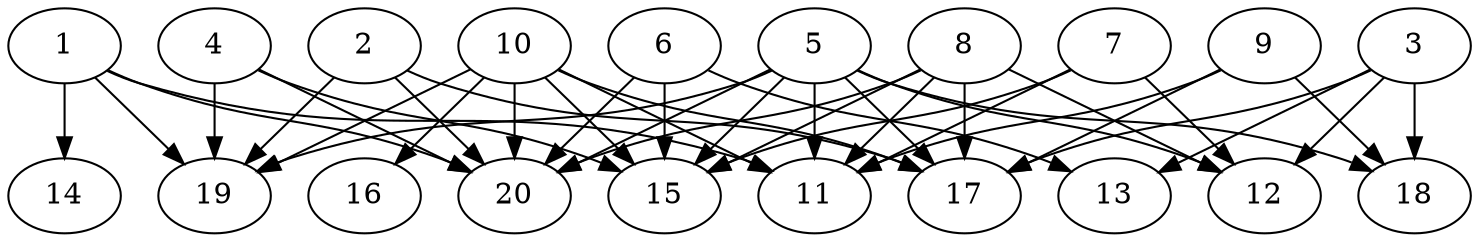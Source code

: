 // DAG automatically generated by daggen at Tue Jul 23 14:29:40 2019
// ./daggen --dot -n 20 --ccr 0.3 --fat 0.7 --regular 0.5 --density 0.7 --mindata 5242880 --maxdata 52428800 
digraph G {
  1 [size="56883200", alpha="0.19", expect_size="17064960"] 
  1 -> 11 [size ="17064960"]
  1 -> 14 [size ="17064960"]
  1 -> 19 [size ="17064960"]
  1 -> 20 [size ="17064960"]
  2 [size="32314027", alpha="0.01", expect_size="9694208"] 
  2 -> 17 [size ="9694208"]
  2 -> 19 [size ="9694208"]
  2 -> 20 [size ="9694208"]
  3 [size="77455360", alpha="0.10", expect_size="23236608"] 
  3 -> 12 [size ="23236608"]
  3 -> 13 [size ="23236608"]
  3 -> 17 [size ="23236608"]
  3 -> 18 [size ="23236608"]
  4 [size="73728000", alpha="0.19", expect_size="22118400"] 
  4 -> 15 [size ="22118400"]
  4 -> 19 [size ="22118400"]
  4 -> 20 [size ="22118400"]
  5 [size="125730133", alpha="0.14", expect_size="37719040"] 
  5 -> 11 [size ="37719040"]
  5 -> 12 [size ="37719040"]
  5 -> 15 [size ="37719040"]
  5 -> 17 [size ="37719040"]
  5 -> 18 [size ="37719040"]
  5 -> 19 [size ="37719040"]
  5 -> 20 [size ="37719040"]
  6 [size="95105707", alpha="0.15", expect_size="28531712"] 
  6 -> 13 [size ="28531712"]
  6 -> 15 [size ="28531712"]
  6 -> 20 [size ="28531712"]
  7 [size="114851840", alpha="0.02", expect_size="34455552"] 
  7 -> 11 [size ="34455552"]
  7 -> 12 [size ="34455552"]
  7 -> 15 [size ="34455552"]
  8 [size="85015893", alpha="0.09", expect_size="25504768"] 
  8 -> 11 [size ="25504768"]
  8 -> 12 [size ="25504768"]
  8 -> 15 [size ="25504768"]
  8 -> 17 [size ="25504768"]
  8 -> 20 [size ="25504768"]
  9 [size="132068693", alpha="0.07", expect_size="39620608"] 
  9 -> 11 [size ="39620608"]
  9 -> 17 [size ="39620608"]
  9 -> 18 [size ="39620608"]
  10 [size="170260480", alpha="0.03", expect_size="51078144"] 
  10 -> 11 [size ="51078144"]
  10 -> 15 [size ="51078144"]
  10 -> 16 [size ="51078144"]
  10 -> 17 [size ="51078144"]
  10 -> 19 [size ="51078144"]
  10 -> 20 [size ="51078144"]
  11 [size="170192213", alpha="0.13", expect_size="51057664"] 
  12 [size="164976640", alpha="0.05", expect_size="49492992"] 
  13 [size="171127467", alpha="0.04", expect_size="51338240"] 
  14 [size="95726933", alpha="0.13", expect_size="28718080"] 
  15 [size="91774293", alpha="0.15", expect_size="27532288"] 
  16 [size="40895147", alpha="0.14", expect_size="12268544"] 
  17 [size="159750827", alpha="0.00", expect_size="47925248"] 
  18 [size="20073813", alpha="0.19", expect_size="6022144"] 
  19 [size="89538560", alpha="0.07", expect_size="26861568"] 
  20 [size="145367040", alpha="0.04", expect_size="43610112"] 
}
